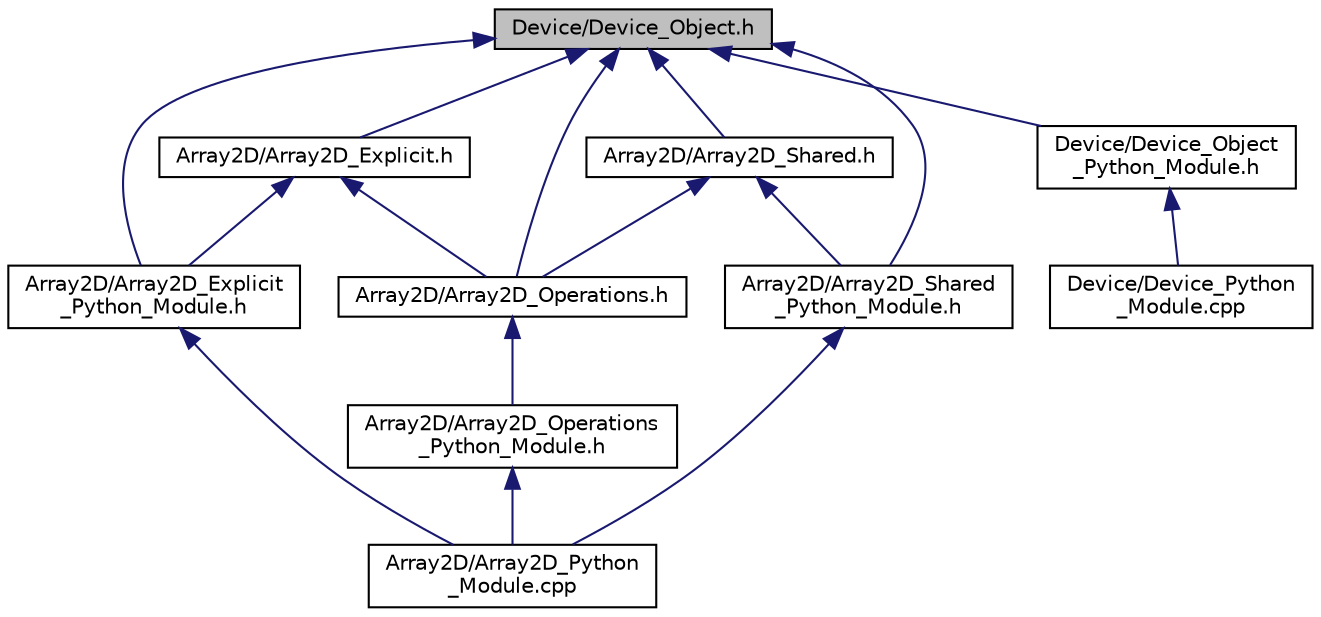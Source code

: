 digraph "Device/Device_Object.h"
{
 // INTERACTIVE_SVG=YES
 // LATEX_PDF_SIZE
  bgcolor="transparent";
  edge [fontname="Helvetica",fontsize="10",labelfontname="Helvetica",labelfontsize="10"];
  node [fontname="Helvetica",fontsize="10",shape=record];
  Node1 [label="Device/Device_Object.h",height=0.2,width=0.4,color="black", fillcolor="grey75", style="filled", fontcolor="black",tooltip="Device object for device selection in PySYCL."];
  Node1 -> Node2 [dir="back",color="midnightblue",fontsize="10",style="solid",fontname="Helvetica"];
  Node2 [label="Array2D/Array2D_Explicit.h",height=0.2,width=0.4,color="black",URL="$_array2_d___explicit_8h.html",tooltip="Array2D in PySYCL. This is the explicit version of the Array2D class. It is used when the user wants ..."];
  Node2 -> Node3 [dir="back",color="midnightblue",fontsize="10",style="solid",fontname="Helvetica"];
  Node3 [label="Array2D/Array2D_Explicit\l_Python_Module.h",height=0.2,width=0.4,color="black",URL="$_array2_d___explicit___python___module_8h.html",tooltip="Python module for array2D explicit in PySYCL."];
  Node3 -> Node4 [dir="back",color="midnightblue",fontsize="10",style="solid",fontname="Helvetica"];
  Node4 [label="Array2D/Array2D_Python\l_Module.cpp",height=0.2,width=0.4,color="black",URL="$_array2_d___python___module_8cpp.html",tooltip="Python module for array2D in PySYCL."];
  Node2 -> Node5 [dir="back",color="midnightblue",fontsize="10",style="solid",fontname="Helvetica"];
  Node5 [label="Array2D/Array2D_Operations.h",height=0.2,width=0.4,color="black",URL="$_array2_d___operations_8h.html",tooltip="Array2D Operations in PySYCL. This header file contains the many operations that can be performed on ..."];
  Node5 -> Node6 [dir="back",color="midnightblue",fontsize="10",style="solid",fontname="Helvetica"];
  Node6 [label="Array2D/Array2D_Operations\l_Python_Module.h",height=0.2,width=0.4,color="black",URL="$_array2_d___operations___python___module_8h.html",tooltip="Python module for array2D operations in PySYCL."];
  Node6 -> Node4 [dir="back",color="midnightblue",fontsize="10",style="solid",fontname="Helvetica"];
  Node1 -> Node3 [dir="back",color="midnightblue",fontsize="10",style="solid",fontname="Helvetica"];
  Node1 -> Node5 [dir="back",color="midnightblue",fontsize="10",style="solid",fontname="Helvetica"];
  Node1 -> Node7 [dir="back",color="midnightblue",fontsize="10",style="solid",fontname="Helvetica"];
  Node7 [label="Array2D/Array2D_Shared.h",height=0.2,width=0.4,color="black",URL="$_array2_d___shared_8h.html",tooltip="Array2D in PySYCL. This is the shared version of the Array2D class. It is used when the user wants to..."];
  Node7 -> Node5 [dir="back",color="midnightblue",fontsize="10",style="solid",fontname="Helvetica"];
  Node7 -> Node8 [dir="back",color="midnightblue",fontsize="10",style="solid",fontname="Helvetica"];
  Node8 [label="Array2D/Array2D_Shared\l_Python_Module.h",height=0.2,width=0.4,color="black",URL="$_array2_d___shared___python___module_8h.html",tooltip="Python module for array2D shared in PySYCL."];
  Node8 -> Node4 [dir="back",color="midnightblue",fontsize="10",style="solid",fontname="Helvetica"];
  Node1 -> Node8 [dir="back",color="midnightblue",fontsize="10",style="solid",fontname="Helvetica"];
  Node1 -> Node9 [dir="back",color="midnightblue",fontsize="10",style="solid",fontname="Helvetica"];
  Node9 [label="Device/Device_Object\l_Python_Module.h",height=0.2,width=0.4,color="black",URL="$_device___object___python___module_8h.html",tooltip="Python module for device object in PySYCL."];
  Node9 -> Node10 [dir="back",color="midnightblue",fontsize="10",style="solid",fontname="Helvetica"];
  Node10 [label="Device/Device_Python\l_Module.cpp",height=0.2,width=0.4,color="black",URL="$_device___python___module_8cpp.html",tooltip="Python module for device in PySYCL."];
}
